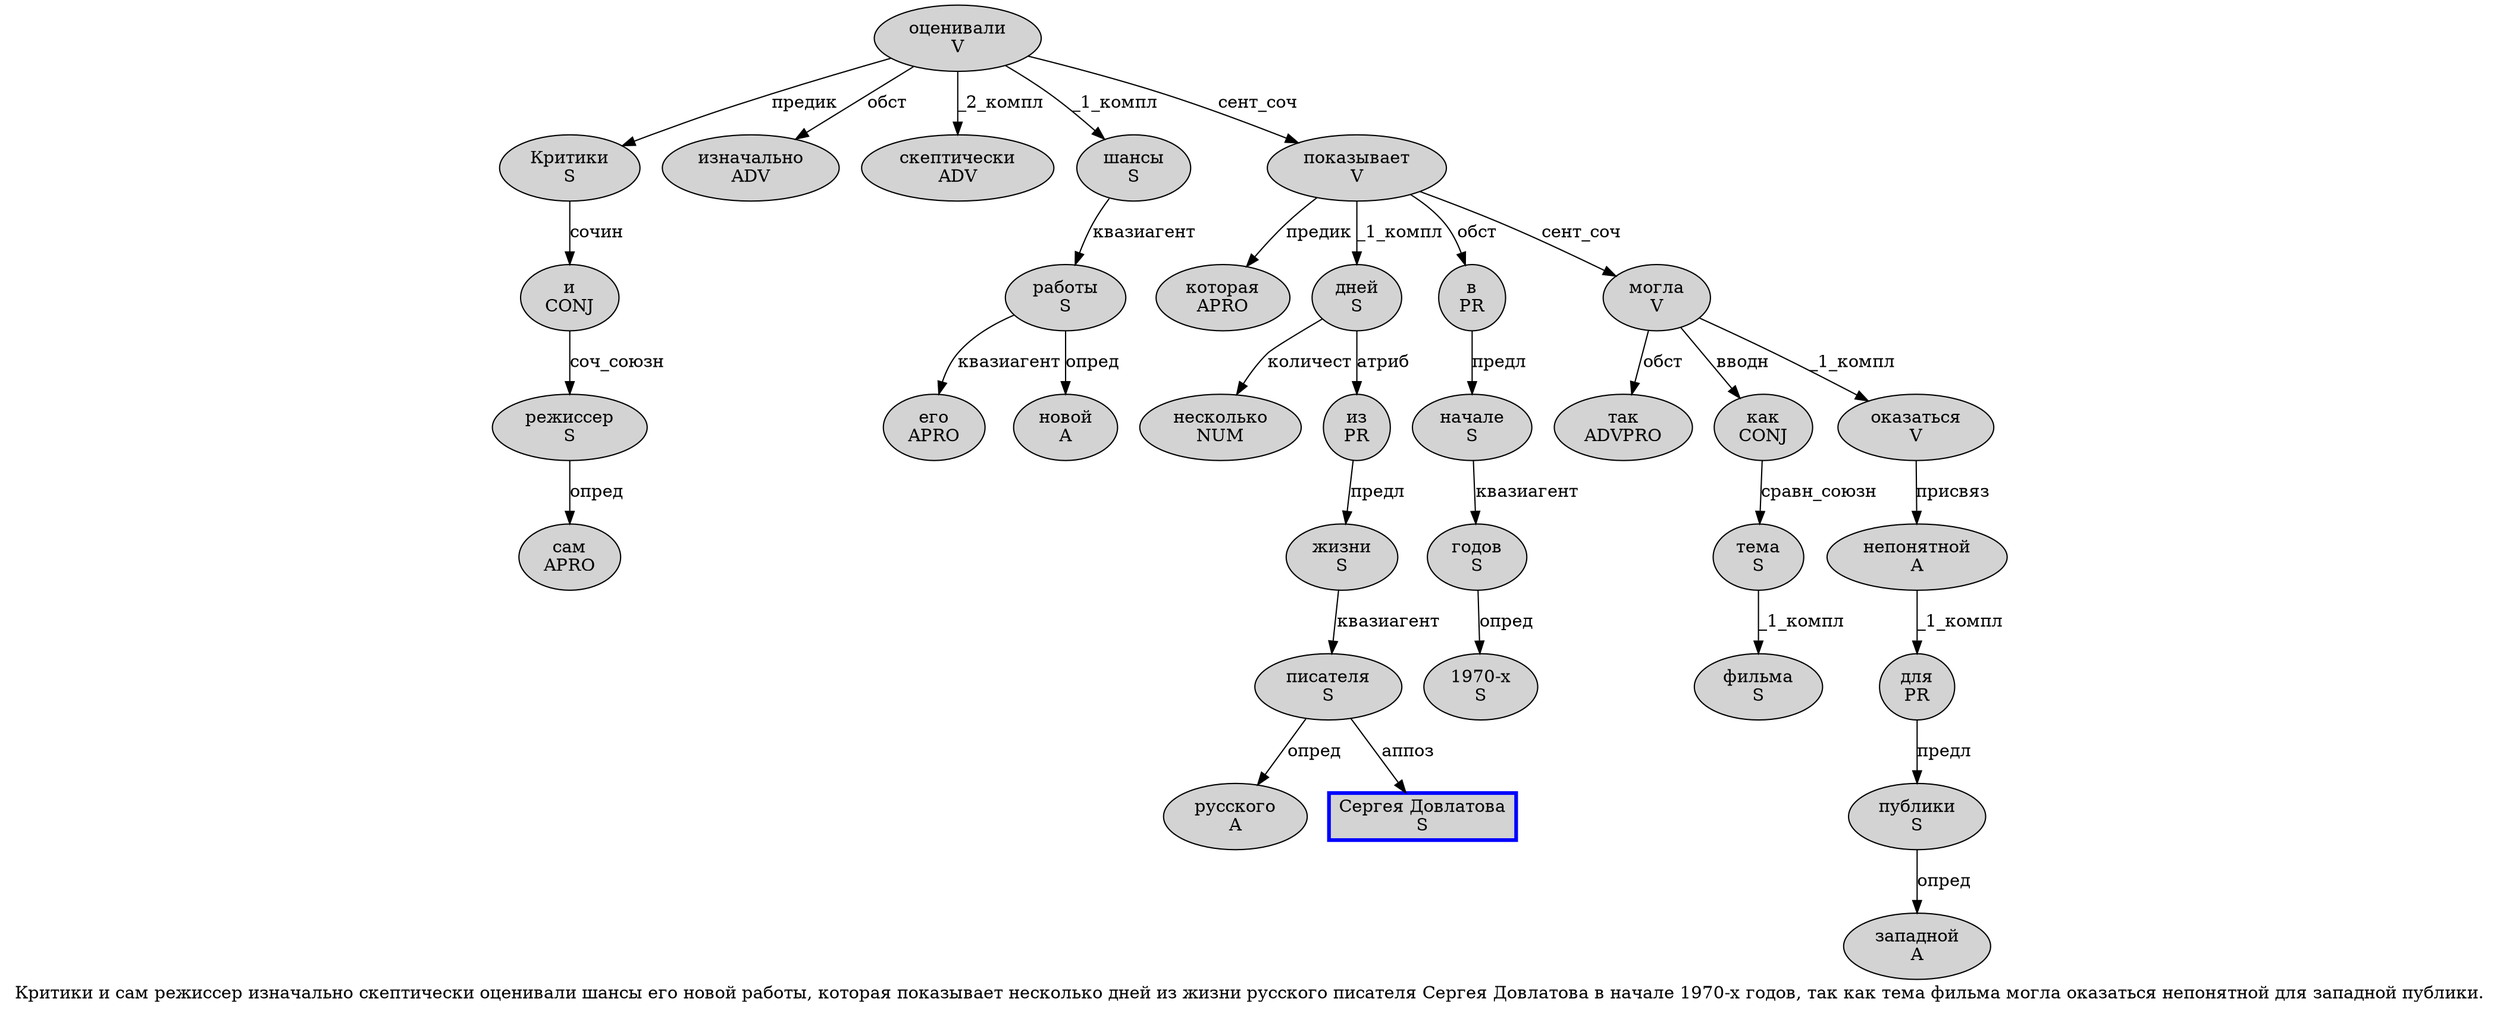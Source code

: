digraph SENTENCE_1498 {
	graph [label="Критики и сам режиссер изначально скептически оценивали шансы его новой работы, которая показывает несколько дней из жизни русского писателя Сергея Довлатова в начале 1970-х годов, так как тема фильма могла оказаться непонятной для западной публики."]
	node [style=filled]
		0 [label="Критики
S" color="" fillcolor=lightgray penwidth=1 shape=ellipse]
		1 [label="и
CONJ" color="" fillcolor=lightgray penwidth=1 shape=ellipse]
		2 [label="сам
APRO" color="" fillcolor=lightgray penwidth=1 shape=ellipse]
		3 [label="режиссер
S" color="" fillcolor=lightgray penwidth=1 shape=ellipse]
		4 [label="изначально
ADV" color="" fillcolor=lightgray penwidth=1 shape=ellipse]
		5 [label="скептически
ADV" color="" fillcolor=lightgray penwidth=1 shape=ellipse]
		6 [label="оценивали
V" color="" fillcolor=lightgray penwidth=1 shape=ellipse]
		7 [label="шансы
S" color="" fillcolor=lightgray penwidth=1 shape=ellipse]
		8 [label="его
APRO" color="" fillcolor=lightgray penwidth=1 shape=ellipse]
		9 [label="новой
A" color="" fillcolor=lightgray penwidth=1 shape=ellipse]
		10 [label="работы
S" color="" fillcolor=lightgray penwidth=1 shape=ellipse]
		12 [label="которая
APRO" color="" fillcolor=lightgray penwidth=1 shape=ellipse]
		13 [label="показывает
V" color="" fillcolor=lightgray penwidth=1 shape=ellipse]
		14 [label="несколько
NUM" color="" fillcolor=lightgray penwidth=1 shape=ellipse]
		15 [label="дней
S" color="" fillcolor=lightgray penwidth=1 shape=ellipse]
		16 [label="из
PR" color="" fillcolor=lightgray penwidth=1 shape=ellipse]
		17 [label="жизни
S" color="" fillcolor=lightgray penwidth=1 shape=ellipse]
		18 [label="русского
A" color="" fillcolor=lightgray penwidth=1 shape=ellipse]
		19 [label="писателя
S" color="" fillcolor=lightgray penwidth=1 shape=ellipse]
		20 [label="Сергея Довлатова
S" color=blue fillcolor=lightgray penwidth=3 shape=box]
		21 [label="в
PR" color="" fillcolor=lightgray penwidth=1 shape=ellipse]
		22 [label="начале
S" color="" fillcolor=lightgray penwidth=1 shape=ellipse]
		23 [label="1970-х
S" color="" fillcolor=lightgray penwidth=1 shape=ellipse]
		24 [label="годов
S" color="" fillcolor=lightgray penwidth=1 shape=ellipse]
		26 [label="так
ADVPRO" color="" fillcolor=lightgray penwidth=1 shape=ellipse]
		27 [label="как
CONJ" color="" fillcolor=lightgray penwidth=1 shape=ellipse]
		28 [label="тема
S" color="" fillcolor=lightgray penwidth=1 shape=ellipse]
		29 [label="фильма
S" color="" fillcolor=lightgray penwidth=1 shape=ellipse]
		30 [label="могла
V" color="" fillcolor=lightgray penwidth=1 shape=ellipse]
		31 [label="оказаться
V" color="" fillcolor=lightgray penwidth=1 shape=ellipse]
		32 [label="непонятной
A" color="" fillcolor=lightgray penwidth=1 shape=ellipse]
		33 [label="для
PR" color="" fillcolor=lightgray penwidth=1 shape=ellipse]
		34 [label="западной
A" color="" fillcolor=lightgray penwidth=1 shape=ellipse]
		35 [label="публики
S" color="" fillcolor=lightgray penwidth=1 shape=ellipse]
			17 -> 19 [label="квазиагент"]
			24 -> 23 [label="опред"]
			31 -> 32 [label="присвяз"]
			27 -> 28 [label="сравн_союзн"]
			15 -> 14 [label="количест"]
			15 -> 16 [label="атриб"]
			30 -> 26 [label="обст"]
			30 -> 27 [label="вводн"]
			30 -> 31 [label="_1_компл"]
			16 -> 17 [label="предл"]
			21 -> 22 [label="предл"]
			19 -> 18 [label="опред"]
			19 -> 20 [label="аппоз"]
			33 -> 35 [label="предл"]
			13 -> 12 [label="предик"]
			13 -> 15 [label="_1_компл"]
			13 -> 21 [label="обст"]
			13 -> 30 [label="сент_соч"]
			1 -> 3 [label="соч_союзн"]
			35 -> 34 [label="опред"]
			7 -> 10 [label="квазиагент"]
			10 -> 8 [label="квазиагент"]
			10 -> 9 [label="опред"]
			32 -> 33 [label="_1_компл"]
			28 -> 29 [label="_1_компл"]
			6 -> 0 [label="предик"]
			6 -> 4 [label="обст"]
			6 -> 5 [label="_2_компл"]
			6 -> 7 [label="_1_компл"]
			6 -> 13 [label="сент_соч"]
			3 -> 2 [label="опред"]
			22 -> 24 [label="квазиагент"]
			0 -> 1 [label="сочин"]
}